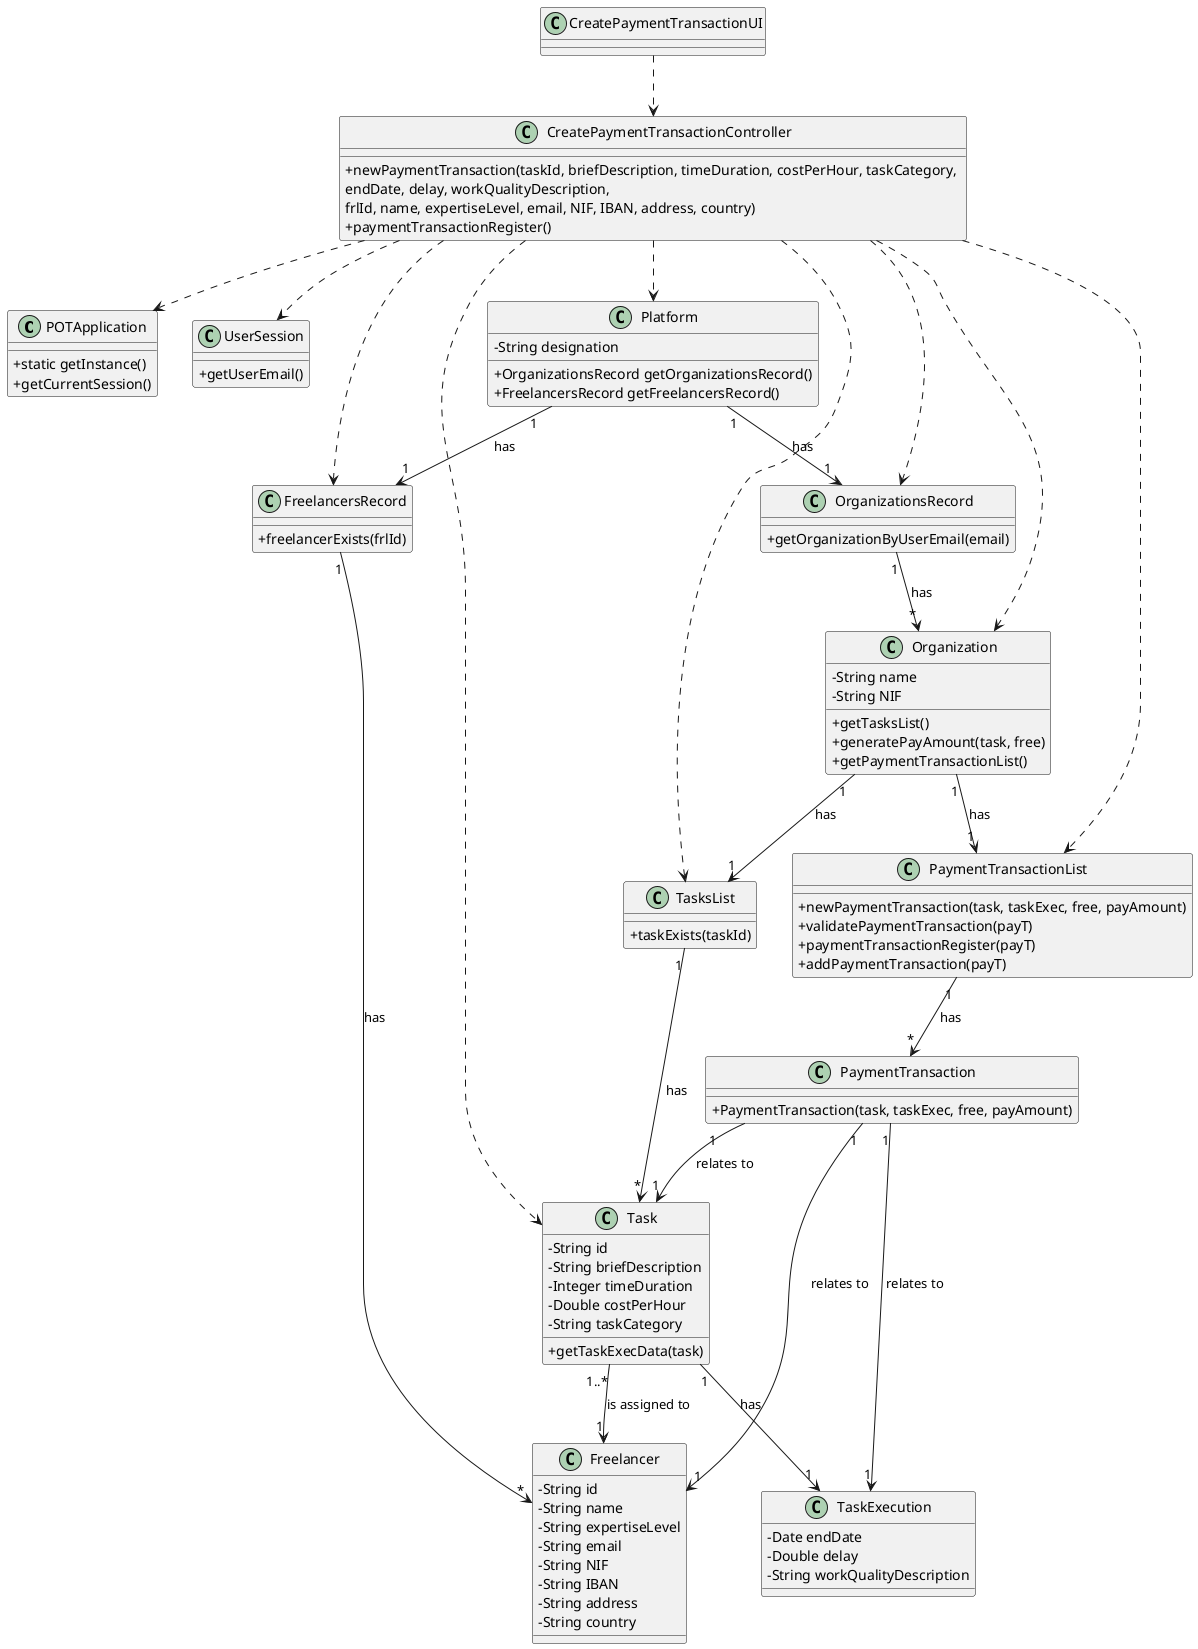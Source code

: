 @startuml
skinparam classAttributeIconSize 0

class POTApplication
{
  +static getInstance()
  +getCurrentSession()
}

class UserSession
{
  +getUserEmail()
}

class Task {
  -String id
  -String briefDescription
  -Integer timeDuration
  -Double costPerHour
  -String taskCategory
  +getTaskExecData(task)
}

class Freelancer {
  -String id
  -String name
  -String expertiseLevel
  -String email
  -String NIF
  -String IBAN
  -String address
  -String country
}

class Organization {
  -String name
  -String NIF
  +getTasksList()
  +generatePayAmount(task, free)
  +getPaymentTransactionList()
  
}

class TasksList {
  +taskExists(taskId)
}

class Platform {
  -String designation
  +OrganizationsRecord getOrganizationsRecord()
  +FreelancersRecord getFreelancersRecord()
}

class FreelancersRecord {
  +freelancerExists(frlId)
}

class OrganizationsRecord  {
  +getOrganizationByUserEmail(email)
}

class CreatePaymentTransactionController {
  +newPaymentTransaction(taskId, briefDescription, timeDuration, costPerHour, taskCategory, \nendDate, delay, workQualityDescription, \nfrlId, name, expertiseLevel, email, NIF, IBAN, address, country)
  +paymentTransactionRegister()
}

class CreatePaymentTransactionUI {
}

class PaymentTransaction{
  +PaymentTransaction(task, taskExec, free, payAmount)
}

class TaskExecution {
 -Date endDate
 -Double delay
 -String workQualityDescription
}

class PaymentTransactionList{
  +newPaymentTransaction(task, taskExec, free, payAmount)
  +validatePaymentTransaction(payT)
  +paymentTransactionRegister(payT)
  +addPaymentTransaction(payT)
}

CreatePaymentTransactionUI ..> CreatePaymentTransactionController
CreatePaymentTransactionController ..> Platform
CreatePaymentTransactionController ..> Task
CreatePaymentTransactionController ..> Organization
CreatePaymentTransactionController ..> POTApplication
CreatePaymentTransactionController ..> UserSession
CreatePaymentTransactionController ..> TasksList
CreatePaymentTransactionController ..> FreelancersRecord
CreatePaymentTransactionController ..> OrganizationsRecord
CreatePaymentTransactionController ..> PaymentTransactionList
Platform "1" --> "1" FreelancersRecord : has
Platform "1" --> "1" OrganizationsRecord : has

FreelancersRecord "1" --> "*" Freelancer : has
OrganizationsRecord "1" --> "*" Organization : has
Organization "1" --> "1" TasksList : has
Organization "1" --> "1" PaymentTransactionList : has
PaymentTransactionList "1" --> "*" PaymentTransaction : has
TasksList "1" --> "*" Task : has
Task "1" --> "1" TaskExecution : has
Task "1..*" --> "1" Freelancer : is assigned to

PaymentTransaction "1" --> "1" Freelancer : relates to
PaymentTransaction "1" --> "1" Task : relates to
PaymentTransaction "1" --> "1" TaskExecution : relates to

@enduml